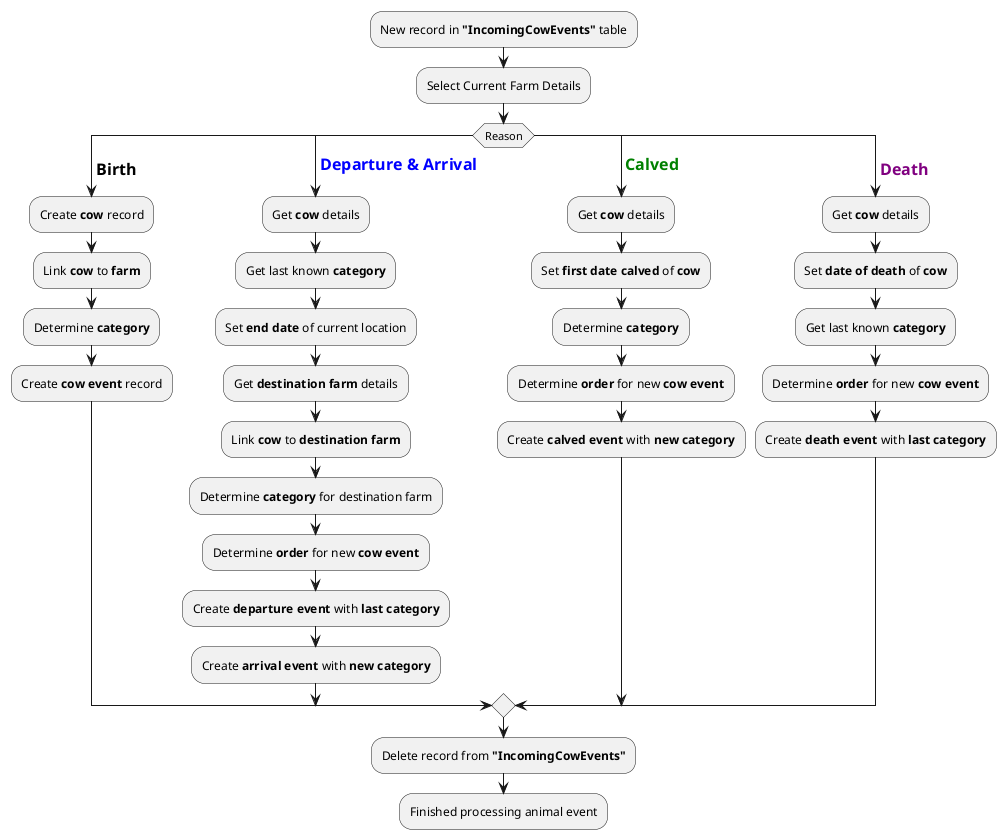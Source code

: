 @startuml

:New record in **"IncomingCowEvents"** table;
:Select Current Farm Details;
switch(Reason)
case(<color:Black><size:16> **Birth**)
    :Create **cow** record;
    :Link **cow** to **farm**;
    :Determine **category**;
    :Create **cow event** record;

case (<color:Blue><size:16> **Departure & Arrival**)
    :Get **cow** details;
    :Get last known **category**;
    :Set **end date** of current location;
    :Get **destination farm** details;
    :Link **cow** to **destination farm**;
    :Determine **category** for destination farm;
    :Determine **order** for new **cow event**;
    :Create **departure event** with **last category**;
    :Create **arrival event** with **new category**;

case (<color:Green><size:16> **Calved**)
    :Get **cow** details;
    :Set **first date calved** of **cow**;
    :Determine **category**;
    :Determine **order** for new **cow event**;
    :Create **calved event** with **new category**;

case (<color:Purple><size:16> **Death**)
    :Get **cow** details;
    :Set **date of death** of **cow**;
    :Get last known **category**;
    :Determine **order** for new **cow event**;
    :Create **death event** with **last category**;
endswitch
:Delete record from **"IncomingCowEvents"**;
:Finished processing animal event;
@enduml
